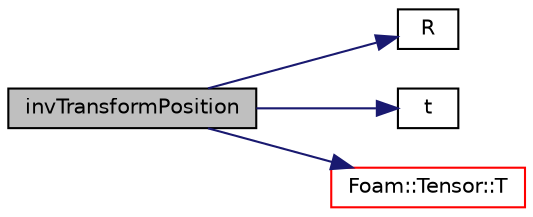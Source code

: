digraph "invTransformPosition"
{
  bgcolor="transparent";
  edge [fontname="Helvetica",fontsize="10",labelfontname="Helvetica",labelfontsize="10"];
  node [fontname="Helvetica",fontsize="10",shape=record];
  rankdir="LR";
  Node1 [label="invTransformPosition",height=0.2,width=0.4,color="black", fillcolor="grey75", style="filled", fontcolor="black"];
  Node1 -> Node2 [color="midnightblue",fontsize="10",style="solid",fontname="Helvetica"];
  Node2 [label="R",height=0.2,width=0.4,color="black",URL="$a02889.html#a849baaf9e566e9ab9afee603f3d7120e"];
  Node1 -> Node3 [color="midnightblue",fontsize="10",style="solid",fontname="Helvetica"];
  Node3 [label="t",height=0.2,width=0.4,color="black",URL="$a02889.html#a9843788d6d82317212ae7c974d4995de"];
  Node1 -> Node4 [color="midnightblue",fontsize="10",style="solid",fontname="Helvetica"];
  Node4 [label="Foam::Tensor::T",height=0.2,width=0.4,color="red",URL="$a02635.html#a0dd17bc97098bb6f1bb7bdefec4dd56c",tooltip="Return transpose. "];
}

